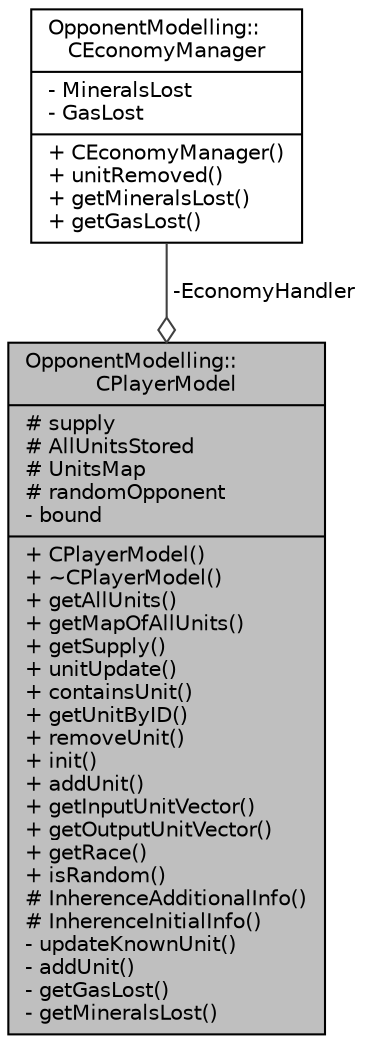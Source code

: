 digraph "OpponentModelling::CPlayerModel"
{
  edge [fontname="Helvetica",fontsize="10",labelfontname="Helvetica",labelfontsize="10"];
  node [fontname="Helvetica",fontsize="10",shape=record];
  Node4 [label="{OpponentModelling::\lCPlayerModel\n|# supply\l# AllUnitsStored\l# UnitsMap\l# randomOpponent\l- bound\l|+ CPlayerModel()\l+ ~CPlayerModel()\l+ getAllUnits()\l+ getMapOfAllUnits()\l+ getSupply()\l+ unitUpdate()\l+ containsUnit()\l+ getUnitByID()\l+ removeUnit()\l+ init()\l+ addUnit()\l+ getInputUnitVector()\l+ getOutputUnitVector()\l+ getRace()\l+ isRandom()\l# InherenceAdditionalInfo()\l# InherenceInitialInfo()\l- updateKnownUnit()\l- addUnit()\l- getGasLost()\l- getMineralsLost()\l}",height=0.2,width=0.4,color="black", fillcolor="grey75", style="filled", fontcolor="black"];
  Node5 -> Node4 [color="grey25",fontsize="10",style="solid",label=" -EconomyHandler" ,arrowhead="odiamond",fontname="Helvetica"];
  Node5 [label="{OpponentModelling::\lCEconomyManager\n|- MineralsLost\l- GasLost\l|+ CEconomyManager()\l+ unitRemoved()\l+ getMineralsLost()\l+ getGasLost()\l}",height=0.2,width=0.4,color="black", fillcolor="white", style="filled",URL="$classOpponentModelling_1_1CEconomyManager.html",tooltip="Class representing economy situation of our opponent. "];
}
